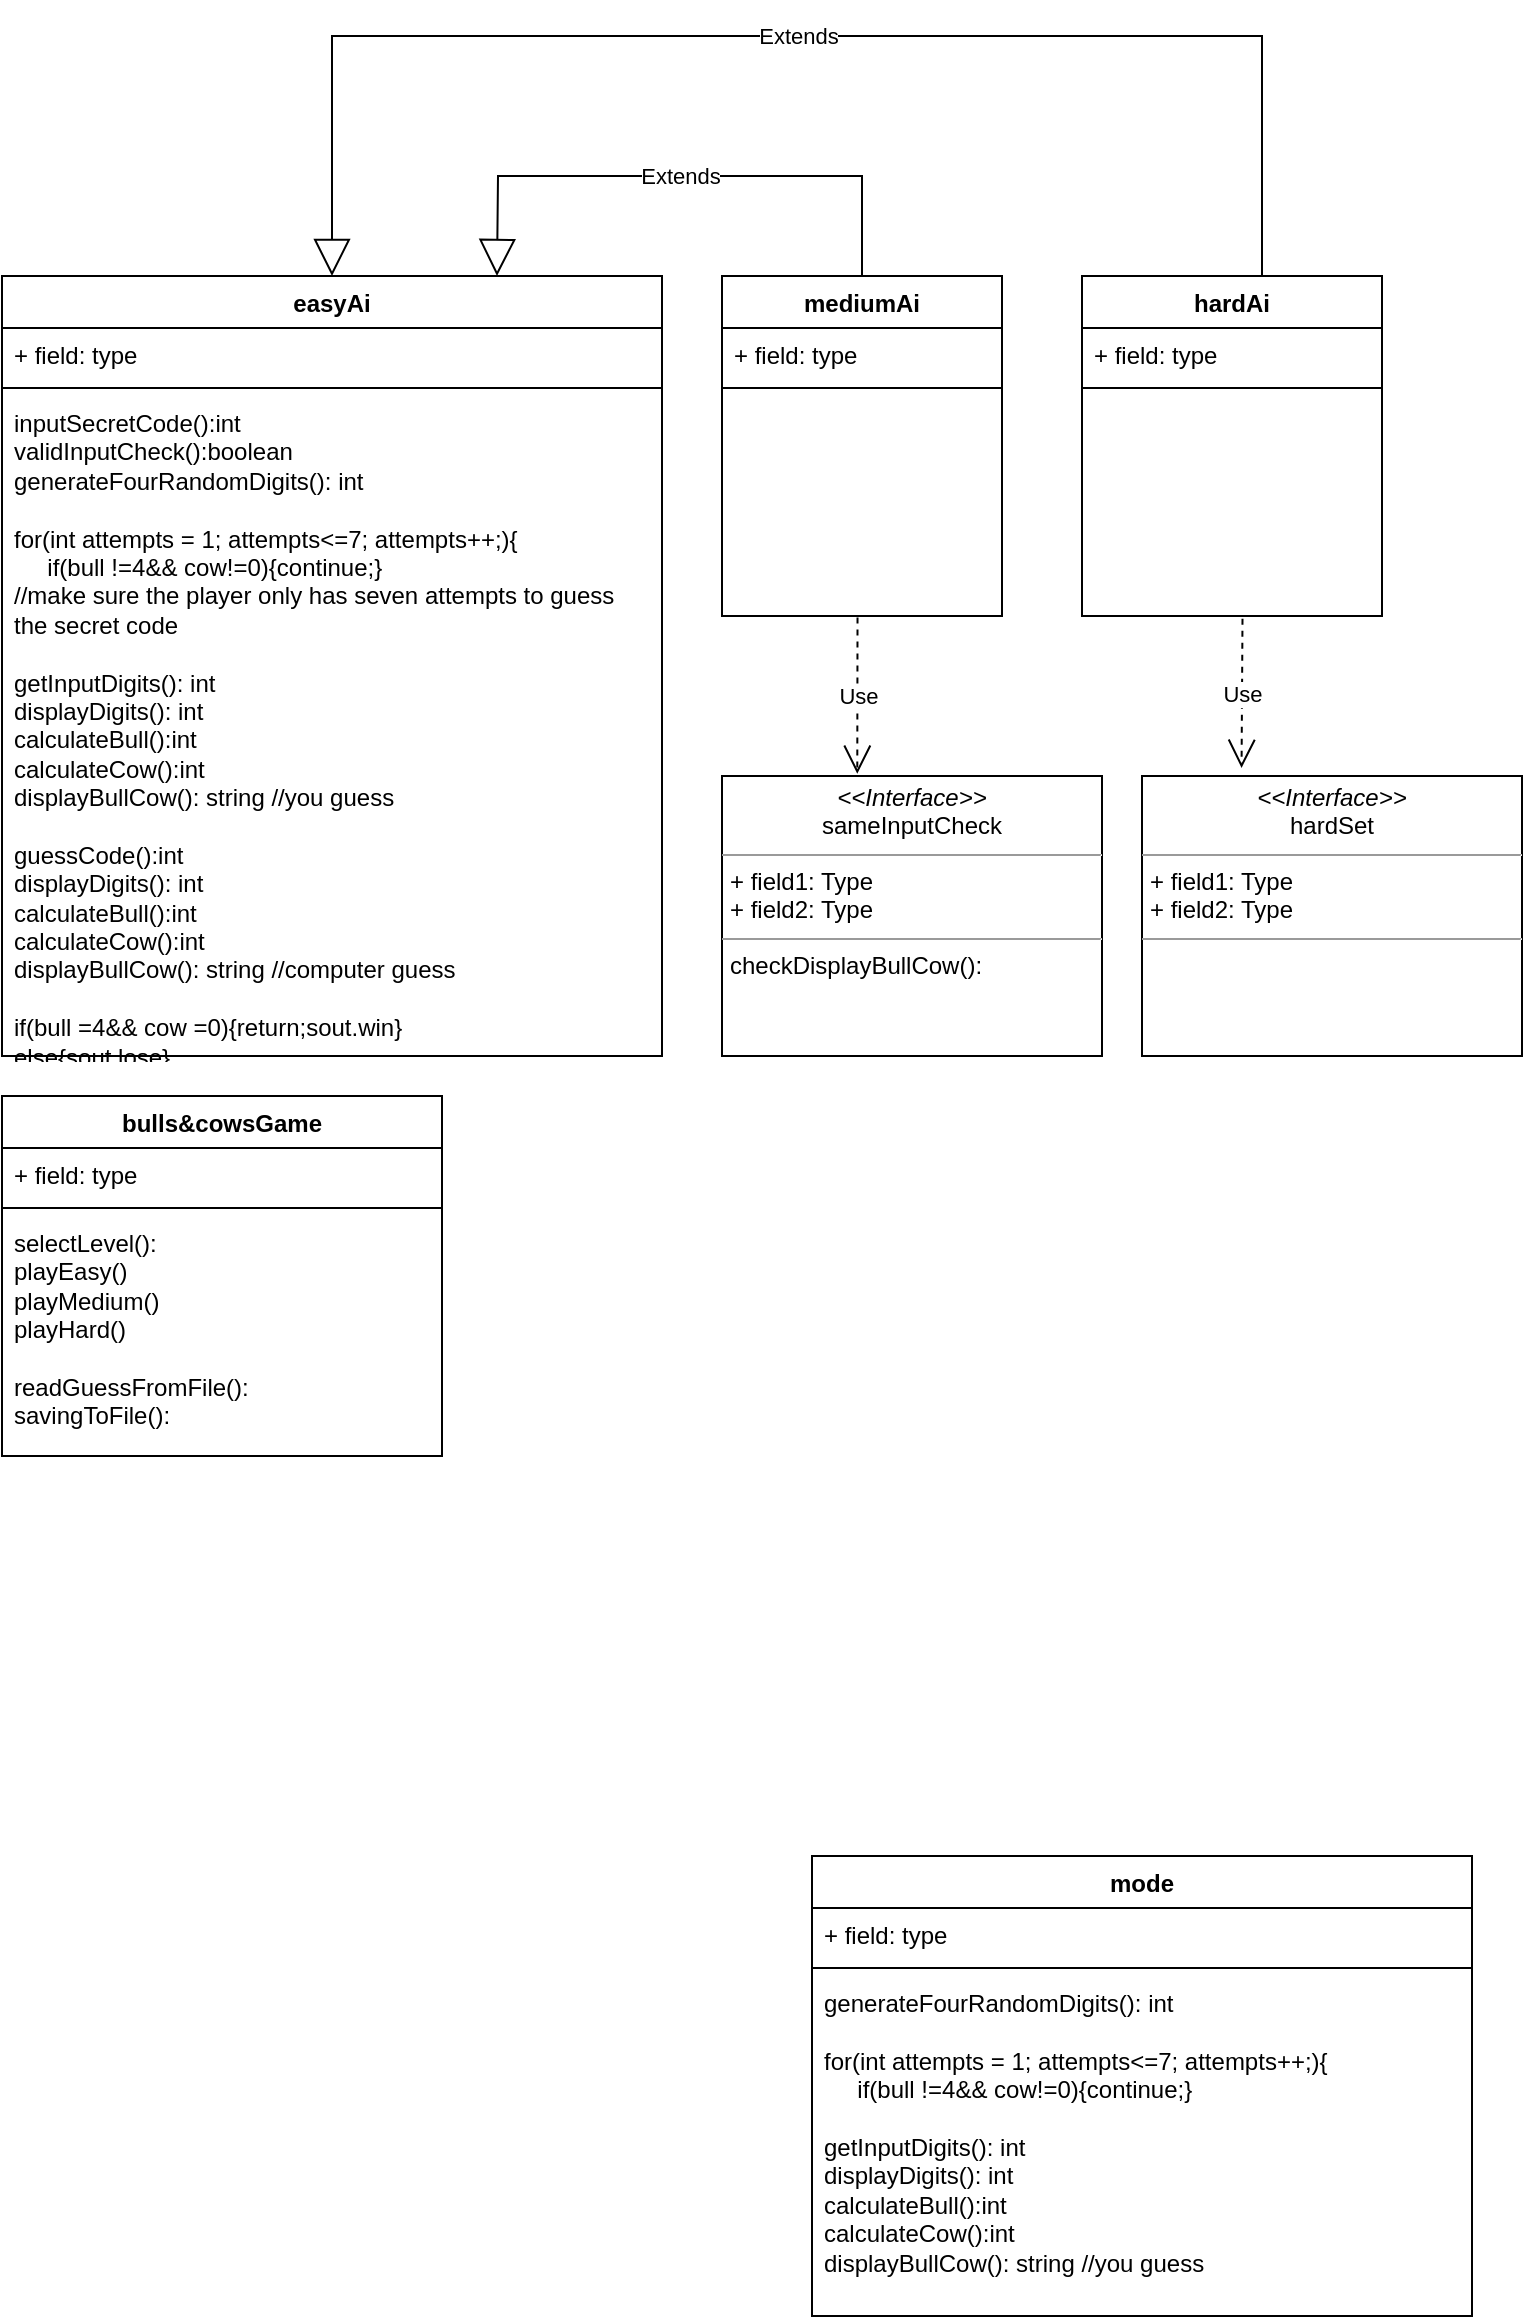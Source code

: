 <mxfile version="21.0.8" type="device"><diagram name="Page-1" id="A3yUisfBm-W-tUNZn6b8"><mxGraphModel dx="1612" dy="457" grid="1" gridSize="10" guides="1" tooltips="1" connect="1" arrows="1" fold="1" page="1" pageScale="1" pageWidth="850" pageHeight="1100" math="0" shadow="0"><root><mxCell id="0"/><mxCell id="1" parent="0"/><mxCell id="6LCpwpWfJFKiEnRBty_L-6" value="easyAi" style="swimlane;fontStyle=1;align=center;verticalAlign=top;childLayout=stackLayout;horizontal=1;startSize=26;horizontalStack=0;resizeParent=1;resizeParentMax=0;resizeLast=0;collapsible=1;marginBottom=0;whiteSpace=wrap;html=1;" parent="1" vertex="1"><mxGeometry x="-830" y="150" width="330" height="390" as="geometry"/></mxCell><mxCell id="6LCpwpWfJFKiEnRBty_L-7" value="+ field: type" style="text;strokeColor=none;fillColor=none;align=left;verticalAlign=top;spacingLeft=4;spacingRight=4;overflow=hidden;rotatable=0;points=[[0,0.5],[1,0.5]];portConstraint=eastwest;whiteSpace=wrap;html=1;" parent="6LCpwpWfJFKiEnRBty_L-6" vertex="1"><mxGeometry y="26" width="330" height="26" as="geometry"/></mxCell><mxCell id="6LCpwpWfJFKiEnRBty_L-8" value="" style="line;strokeWidth=1;fillColor=none;align=left;verticalAlign=middle;spacingTop=-1;spacingLeft=3;spacingRight=3;rotatable=0;labelPosition=right;points=[];portConstraint=eastwest;strokeColor=inherit;" parent="6LCpwpWfJFKiEnRBty_L-6" vertex="1"><mxGeometry y="52" width="330" height="8" as="geometry"/></mxCell><mxCell id="6LCpwpWfJFKiEnRBty_L-9" value="inputSecretCode():int&lt;br&gt;validInputCheck():boolean&lt;br&gt;generateFourRandomDigits(): int&lt;br&gt;&lt;br&gt;for(int attempts = 1; attempts&amp;lt;=7; attempts++;){&lt;br style=&quot;border-color: var(--border-color);&quot;&gt;&amp;nbsp; &amp;nbsp; &amp;nbsp;if(bull !=4&amp;amp;&amp;amp; cow!=0){continue;}&lt;br&gt;//make sure&amp;nbsp;the player only has seven attempts to guess the secret code&lt;br&gt;&lt;br&gt;getInputDigits(): int&lt;br style=&quot;border-color: var(--border-color);&quot;&gt;displayDigits(): int&lt;br style=&quot;border-color: var(--border-color);&quot;&gt;calculateBull():int&amp;nbsp;&lt;br style=&quot;border-color: var(--border-color);&quot;&gt;calculateCow():int&lt;br style=&quot;border-color: var(--border-color);&quot;&gt;displayBullCow(): string //you guess&lt;br&gt;&lt;br&gt;guessCode():int&lt;br&gt;displayDigits(): int&lt;br&gt;calculateBull():int&amp;nbsp;&lt;br style=&quot;border-color: var(--border-color);&quot;&gt;calculateCow():int&lt;br style=&quot;border-color: var(--border-color);&quot;&gt;displayBullCow(): string //computer guess&lt;br&gt;&lt;br&gt;if(bull =4&amp;amp;&amp;amp; cow =0){return;sout.win}&lt;br style=&quot;border-color: var(--border-color);&quot;&gt;else{sout.lose}" style="text;strokeColor=none;fillColor=none;align=left;verticalAlign=top;spacingLeft=4;spacingRight=4;overflow=hidden;rotatable=0;points=[[0,0.5],[1,0.5]];portConstraint=eastwest;whiteSpace=wrap;html=1;" parent="6LCpwpWfJFKiEnRBty_L-6" vertex="1"><mxGeometry y="60" width="330" height="330" as="geometry"/></mxCell><mxCell id="6LCpwpWfJFKiEnRBty_L-11" value="bulls&amp;amp;cowsGame" style="swimlane;fontStyle=1;align=center;verticalAlign=top;childLayout=stackLayout;horizontal=1;startSize=26;horizontalStack=0;resizeParent=1;resizeParentMax=0;resizeLast=0;collapsible=1;marginBottom=0;whiteSpace=wrap;html=1;" parent="1" vertex="1"><mxGeometry x="-830" y="560" width="220" height="180" as="geometry"/></mxCell><mxCell id="6LCpwpWfJFKiEnRBty_L-12" value="+ field: type" style="text;strokeColor=none;fillColor=none;align=left;verticalAlign=top;spacingLeft=4;spacingRight=4;overflow=hidden;rotatable=0;points=[[0,0.5],[1,0.5]];portConstraint=eastwest;whiteSpace=wrap;html=1;" parent="6LCpwpWfJFKiEnRBty_L-11" vertex="1"><mxGeometry y="26" width="220" height="26" as="geometry"/></mxCell><mxCell id="6LCpwpWfJFKiEnRBty_L-13" value="" style="line;strokeWidth=1;fillColor=none;align=left;verticalAlign=middle;spacingTop=-1;spacingLeft=3;spacingRight=3;rotatable=0;labelPosition=right;points=[];portConstraint=eastwest;strokeColor=inherit;" parent="6LCpwpWfJFKiEnRBty_L-11" vertex="1"><mxGeometry y="52" width="220" height="8" as="geometry"/></mxCell><mxCell id="6LCpwpWfJFKiEnRBty_L-14" value="selectLevel():&lt;br&gt;playEasy()&lt;br&gt;playMedium()&lt;br&gt;playHard()&lt;br&gt;&lt;br&gt;readGuessFromFile():&lt;br&gt;savingToFile():" style="text;strokeColor=none;fillColor=none;align=left;verticalAlign=top;spacingLeft=4;spacingRight=4;overflow=hidden;rotatable=0;points=[[0,0.5],[1,0.5]];portConstraint=eastwest;whiteSpace=wrap;html=1;" parent="6LCpwpWfJFKiEnRBty_L-11" vertex="1"><mxGeometry y="60" width="220" height="120" as="geometry"/></mxCell><mxCell id="6LCpwpWfJFKiEnRBty_L-21" value="mediumAi" style="swimlane;fontStyle=1;align=center;verticalAlign=top;childLayout=stackLayout;horizontal=1;startSize=26;horizontalStack=0;resizeParent=1;resizeParentMax=0;resizeLast=0;collapsible=1;marginBottom=0;whiteSpace=wrap;html=1;" parent="1" vertex="1"><mxGeometry x="-470" y="150" width="140" height="170" as="geometry"/></mxCell><mxCell id="6LCpwpWfJFKiEnRBty_L-22" value="+ field: type" style="text;strokeColor=none;fillColor=none;align=left;verticalAlign=top;spacingLeft=4;spacingRight=4;overflow=hidden;rotatable=0;points=[[0,0.5],[1,0.5]];portConstraint=eastwest;whiteSpace=wrap;html=1;" parent="6LCpwpWfJFKiEnRBty_L-21" vertex="1"><mxGeometry y="26" width="140" height="26" as="geometry"/></mxCell><mxCell id="6LCpwpWfJFKiEnRBty_L-23" value="" style="line;strokeWidth=1;fillColor=none;align=left;verticalAlign=middle;spacingTop=-1;spacingLeft=3;spacingRight=3;rotatable=0;labelPosition=right;points=[];portConstraint=eastwest;strokeColor=inherit;" parent="6LCpwpWfJFKiEnRBty_L-21" vertex="1"><mxGeometry y="52" width="140" height="8" as="geometry"/></mxCell><mxCell id="6LCpwpWfJFKiEnRBty_L-24" value="&amp;nbsp;" style="text;strokeColor=none;fillColor=none;align=left;verticalAlign=top;spacingLeft=4;spacingRight=4;overflow=hidden;rotatable=0;points=[[0,0.5],[1,0.5]];portConstraint=eastwest;whiteSpace=wrap;html=1;" parent="6LCpwpWfJFKiEnRBty_L-21" vertex="1"><mxGeometry y="60" width="140" height="110" as="geometry"/></mxCell><mxCell id="6LCpwpWfJFKiEnRBty_L-25" value="Extends" style="endArrow=block;endSize=16;endFill=0;html=1;rounded=0;exitX=0.5;exitY=0;exitDx=0;exitDy=0;entryX=0.75;entryY=0;entryDx=0;entryDy=0;" parent="1" source="6LCpwpWfJFKiEnRBty_L-21" target="6LCpwpWfJFKiEnRBty_L-6" edge="1"><mxGeometry width="160" relative="1" as="geometry"><mxPoint x="-520" y="250" as="sourcePoint"/><mxPoint x="-360" y="250" as="targetPoint"/><Array as="points"><mxPoint x="-400" y="100"/><mxPoint x="-582" y="100"/></Array></mxGeometry></mxCell><mxCell id="6LCpwpWfJFKiEnRBty_L-26" value="hardAi" style="swimlane;fontStyle=1;align=center;verticalAlign=top;childLayout=stackLayout;horizontal=1;startSize=26;horizontalStack=0;resizeParent=1;resizeParentMax=0;resizeLast=0;collapsible=1;marginBottom=0;whiteSpace=wrap;html=1;" parent="1" vertex="1"><mxGeometry x="-290" y="150" width="150" height="170" as="geometry"/></mxCell><mxCell id="6LCpwpWfJFKiEnRBty_L-27" value="+ field: type" style="text;strokeColor=none;fillColor=none;align=left;verticalAlign=top;spacingLeft=4;spacingRight=4;overflow=hidden;rotatable=0;points=[[0,0.5],[1,0.5]];portConstraint=eastwest;whiteSpace=wrap;html=1;" parent="6LCpwpWfJFKiEnRBty_L-26" vertex="1"><mxGeometry y="26" width="150" height="26" as="geometry"/></mxCell><mxCell id="6LCpwpWfJFKiEnRBty_L-28" value="" style="line;strokeWidth=1;fillColor=none;align=left;verticalAlign=middle;spacingTop=-1;spacingLeft=3;spacingRight=3;rotatable=0;labelPosition=right;points=[];portConstraint=eastwest;strokeColor=inherit;" parent="6LCpwpWfJFKiEnRBty_L-26" vertex="1"><mxGeometry y="52" width="150" height="8" as="geometry"/></mxCell><mxCell id="6LCpwpWfJFKiEnRBty_L-29" value="&amp;nbsp;" style="text;strokeColor=none;fillColor=none;align=left;verticalAlign=top;spacingLeft=4;spacingRight=4;overflow=hidden;rotatable=0;points=[[0,0.5],[1,0.5]];portConstraint=eastwest;whiteSpace=wrap;html=1;" parent="6LCpwpWfJFKiEnRBty_L-26" vertex="1"><mxGeometry y="60" width="150" height="110" as="geometry"/></mxCell><mxCell id="6LCpwpWfJFKiEnRBty_L-30" value="Extends" style="endArrow=block;endSize=16;endFill=0;html=1;rounded=0;exitX=0.6;exitY=0;exitDx=0;exitDy=0;entryX=0.5;entryY=0;entryDx=0;entryDy=0;exitPerimeter=0;" parent="1" source="6LCpwpWfJFKiEnRBty_L-26" target="6LCpwpWfJFKiEnRBty_L-6" edge="1"><mxGeometry width="160" relative="1" as="geometry"><mxPoint x="-375" y="187" as="sourcePoint"/><mxPoint x="-449" y="188" as="targetPoint"/><Array as="points"><mxPoint x="-200" y="30"/><mxPoint x="-310" y="30"/><mxPoint x="-665" y="30"/></Array></mxGeometry></mxCell><mxCell id="6LCpwpWfJFKiEnRBty_L-32" value="mode" style="swimlane;fontStyle=1;align=center;verticalAlign=top;childLayout=stackLayout;horizontal=1;startSize=26;horizontalStack=0;resizeParent=1;resizeParentMax=0;resizeLast=0;collapsible=1;marginBottom=0;whiteSpace=wrap;html=1;" parent="1" vertex="1"><mxGeometry x="-425" y="940" width="330" height="230" as="geometry"/></mxCell><mxCell id="6LCpwpWfJFKiEnRBty_L-33" value="+ field: type" style="text;strokeColor=none;fillColor=none;align=left;verticalAlign=top;spacingLeft=4;spacingRight=4;overflow=hidden;rotatable=0;points=[[0,0.5],[1,0.5]];portConstraint=eastwest;whiteSpace=wrap;html=1;" parent="6LCpwpWfJFKiEnRBty_L-32" vertex="1"><mxGeometry y="26" width="330" height="26" as="geometry"/></mxCell><mxCell id="6LCpwpWfJFKiEnRBty_L-34" value="" style="line;strokeWidth=1;fillColor=none;align=left;verticalAlign=middle;spacingTop=-1;spacingLeft=3;spacingRight=3;rotatable=0;labelPosition=right;points=[];portConstraint=eastwest;strokeColor=inherit;" parent="6LCpwpWfJFKiEnRBty_L-32" vertex="1"><mxGeometry y="52" width="330" height="8" as="geometry"/></mxCell><mxCell id="6LCpwpWfJFKiEnRBty_L-35" value="generateFourRandomDigits(): int&lt;br&gt;&lt;br&gt;for(int attempts = 1; attempts&amp;lt;=7; attempts++;){&lt;br style=&quot;border-color: var(--border-color);&quot;&gt;&amp;nbsp; &amp;nbsp; &amp;nbsp;if(bull !=4&amp;amp;&amp;amp; cow!=0){continue;}&lt;br&gt;&lt;br&gt;getInputDigits(): int&lt;br style=&quot;border-color: var(--border-color);&quot;&gt;displayDigits(): int&lt;br style=&quot;border-color: var(--border-color);&quot;&gt;calculateBull():int&amp;nbsp;&lt;br style=&quot;border-color: var(--border-color);&quot;&gt;calculateCow():int&lt;br style=&quot;border-color: var(--border-color);&quot;&gt;displayBullCow(): string //you guess&lt;br&gt;" style="text;strokeColor=none;fillColor=none;align=left;verticalAlign=top;spacingLeft=4;spacingRight=4;overflow=hidden;rotatable=0;points=[[0,0.5],[1,0.5]];portConstraint=eastwest;whiteSpace=wrap;html=1;" parent="6LCpwpWfJFKiEnRBty_L-32" vertex="1"><mxGeometry y="60" width="330" height="170" as="geometry"/></mxCell><mxCell id="6LCpwpWfJFKiEnRBty_L-40" value="Use" style="endArrow=open;endSize=12;dashed=1;html=1;rounded=0;exitX=0.484;exitY=1.007;exitDx=0;exitDy=0;exitPerimeter=0;entryX=0.356;entryY=-0.008;entryDx=0;entryDy=0;entryPerimeter=0;" parent="1" source="6LCpwpWfJFKiEnRBty_L-24" target="6LCpwpWfJFKiEnRBty_L-47" edge="1"><mxGeometry width="160" relative="1" as="geometry"><mxPoint x="10" y="470" as="sourcePoint"/><mxPoint x="-10" y="400" as="targetPoint"/></mxGeometry></mxCell><mxCell id="6LCpwpWfJFKiEnRBty_L-45" value="Use" style="endArrow=open;endSize=12;dashed=1;html=1;rounded=0;entryX=0.262;entryY=-0.029;entryDx=0;entryDy=0;exitX=0.535;exitY=1.013;exitDx=0;exitDy=0;exitPerimeter=0;entryPerimeter=0;" parent="1" source="6LCpwpWfJFKiEnRBty_L-29" target="6LCpwpWfJFKiEnRBty_L-48" edge="1"><mxGeometry width="160" relative="1" as="geometry"><mxPoint x="-83" y="471" as="sourcePoint"/><mxPoint x="69" y="509" as="targetPoint"/></mxGeometry></mxCell><mxCell id="6LCpwpWfJFKiEnRBty_L-47" value="&lt;p style=&quot;margin:0px;margin-top:4px;text-align:center;&quot;&gt;&lt;i&gt;&amp;lt;&amp;lt;Interface&amp;gt;&amp;gt;&lt;/i&gt;&lt;br&gt;sameInputCheck&lt;br&gt;&lt;/p&gt;&lt;hr size=&quot;1&quot;&gt;&lt;p style=&quot;margin:0px;margin-left:4px;&quot;&gt;+ field1: Type&lt;br&gt;+ field2: Type&lt;/p&gt;&lt;hr size=&quot;1&quot;&gt;&lt;p style=&quot;margin:0px;margin-left:4px;&quot;&gt;checkDisplayBullCow():&lt;br&gt;&lt;/p&gt;" style="verticalAlign=top;align=left;overflow=fill;fontSize=12;fontFamily=Helvetica;html=1;whiteSpace=wrap;" parent="1" vertex="1"><mxGeometry x="-470" y="400" width="190" height="140" as="geometry"/></mxCell><mxCell id="6LCpwpWfJFKiEnRBty_L-48" value="&lt;p style=&quot;margin:0px;margin-top:4px;text-align:center;&quot;&gt;&lt;i&gt;&amp;lt;&amp;lt;Interface&amp;gt;&amp;gt;&lt;/i&gt;&lt;br&gt;hardSet&lt;br&gt;&lt;/p&gt;&lt;hr size=&quot;1&quot;&gt;&lt;p style=&quot;margin:0px;margin-left:4px;&quot;&gt;+ field1: Type&lt;br&gt;+ field2: Type&lt;/p&gt;&lt;hr size=&quot;1&quot;&gt;&lt;p style=&quot;margin:0px;margin-left:4px;&quot;&gt;&amp;nbsp;&lt;/p&gt;" style="verticalAlign=top;align=left;overflow=fill;fontSize=12;fontFamily=Helvetica;html=1;whiteSpace=wrap;" parent="1" vertex="1"><mxGeometry x="-260" y="400" width="190" height="140" as="geometry"/></mxCell></root></mxGraphModel></diagram></mxfile>